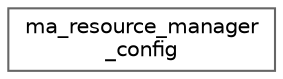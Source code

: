 digraph "Graphical Class Hierarchy"
{
 // LATEX_PDF_SIZE
  bgcolor="transparent";
  edge [fontname=Helvetica,fontsize=10,labelfontname=Helvetica,labelfontsize=10];
  node [fontname=Helvetica,fontsize=10,shape=box,height=0.2,width=0.4];
  rankdir="LR";
  Node0 [id="Node000000",label="ma_resource_manager\l_config",height=0.2,width=0.4,color="grey40", fillcolor="white", style="filled",URL="$structma__resource__manager__config.html",tooltip=" "];
}
